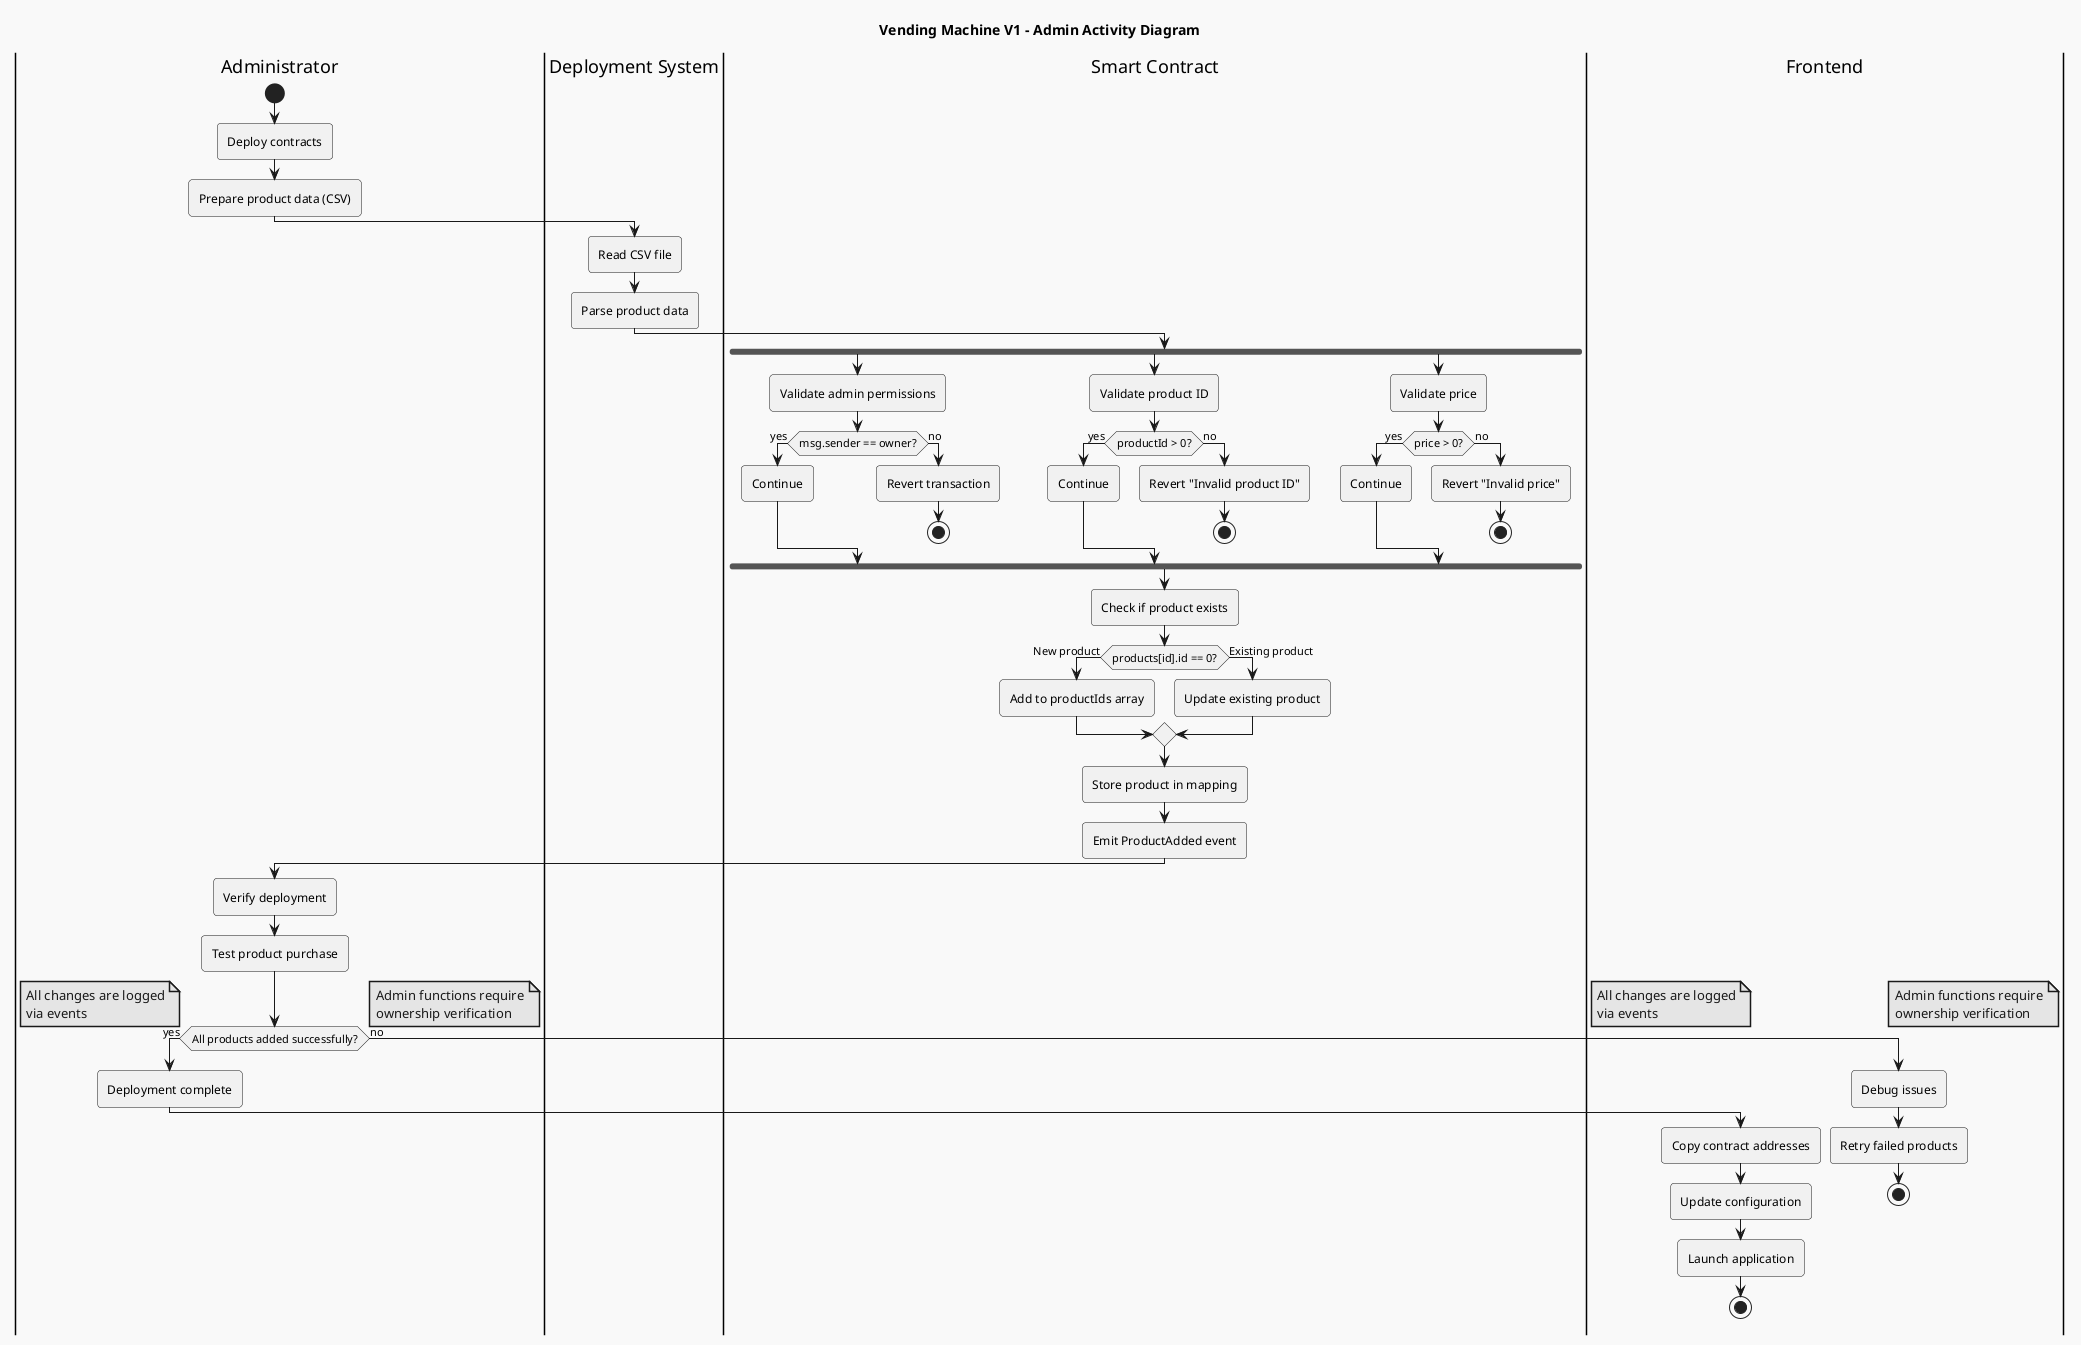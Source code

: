 @startuml Admin Activity Diagram
!theme mars
title Vending Machine V1 - Admin Activity Diagram

|Administrator|
start
:Deploy contracts;
:Prepare product data (CSV);

|Deployment System|
:Read CSV file;
:Parse product data;

|Smart Contract|
fork
  :Validate admin permissions;
  if (msg.sender == owner?) then (yes)
    :Continue;
  else (no)
    :Revert transaction;
    stop
  endif
fork again
  :Validate product ID;
  if (productId > 0?) then (yes)
    :Continue;
  else (no)
    :Revert "Invalid product ID";
    stop
  endif
fork again
  :Validate price;
  if (price > 0?) then (yes)
    :Continue;
  else (no)
    :Revert "Invalid price";
    stop
  endif
end fork

:Check if product exists;
if (products[id].id == 0?) then (New product)
  :Add to productIds array;
else (Existing product)
  :Update existing product;
endif

:Store product in mapping;
:Emit ProductAdded event;

|Administrator|
:Verify deployment;
:Test product purchase;

if (All products added successfully?) then (yes)
  :Deployment complete;
  |Frontend|
  :Copy contract addresses;
  :Update configuration;
  :Launch application;
  stop
else (no)
  :Debug issues;
  :Retry failed products;
  stop
endif

note right: Admin functions require\nownership verification
note left: All changes are logged\nvia events

@enduml
